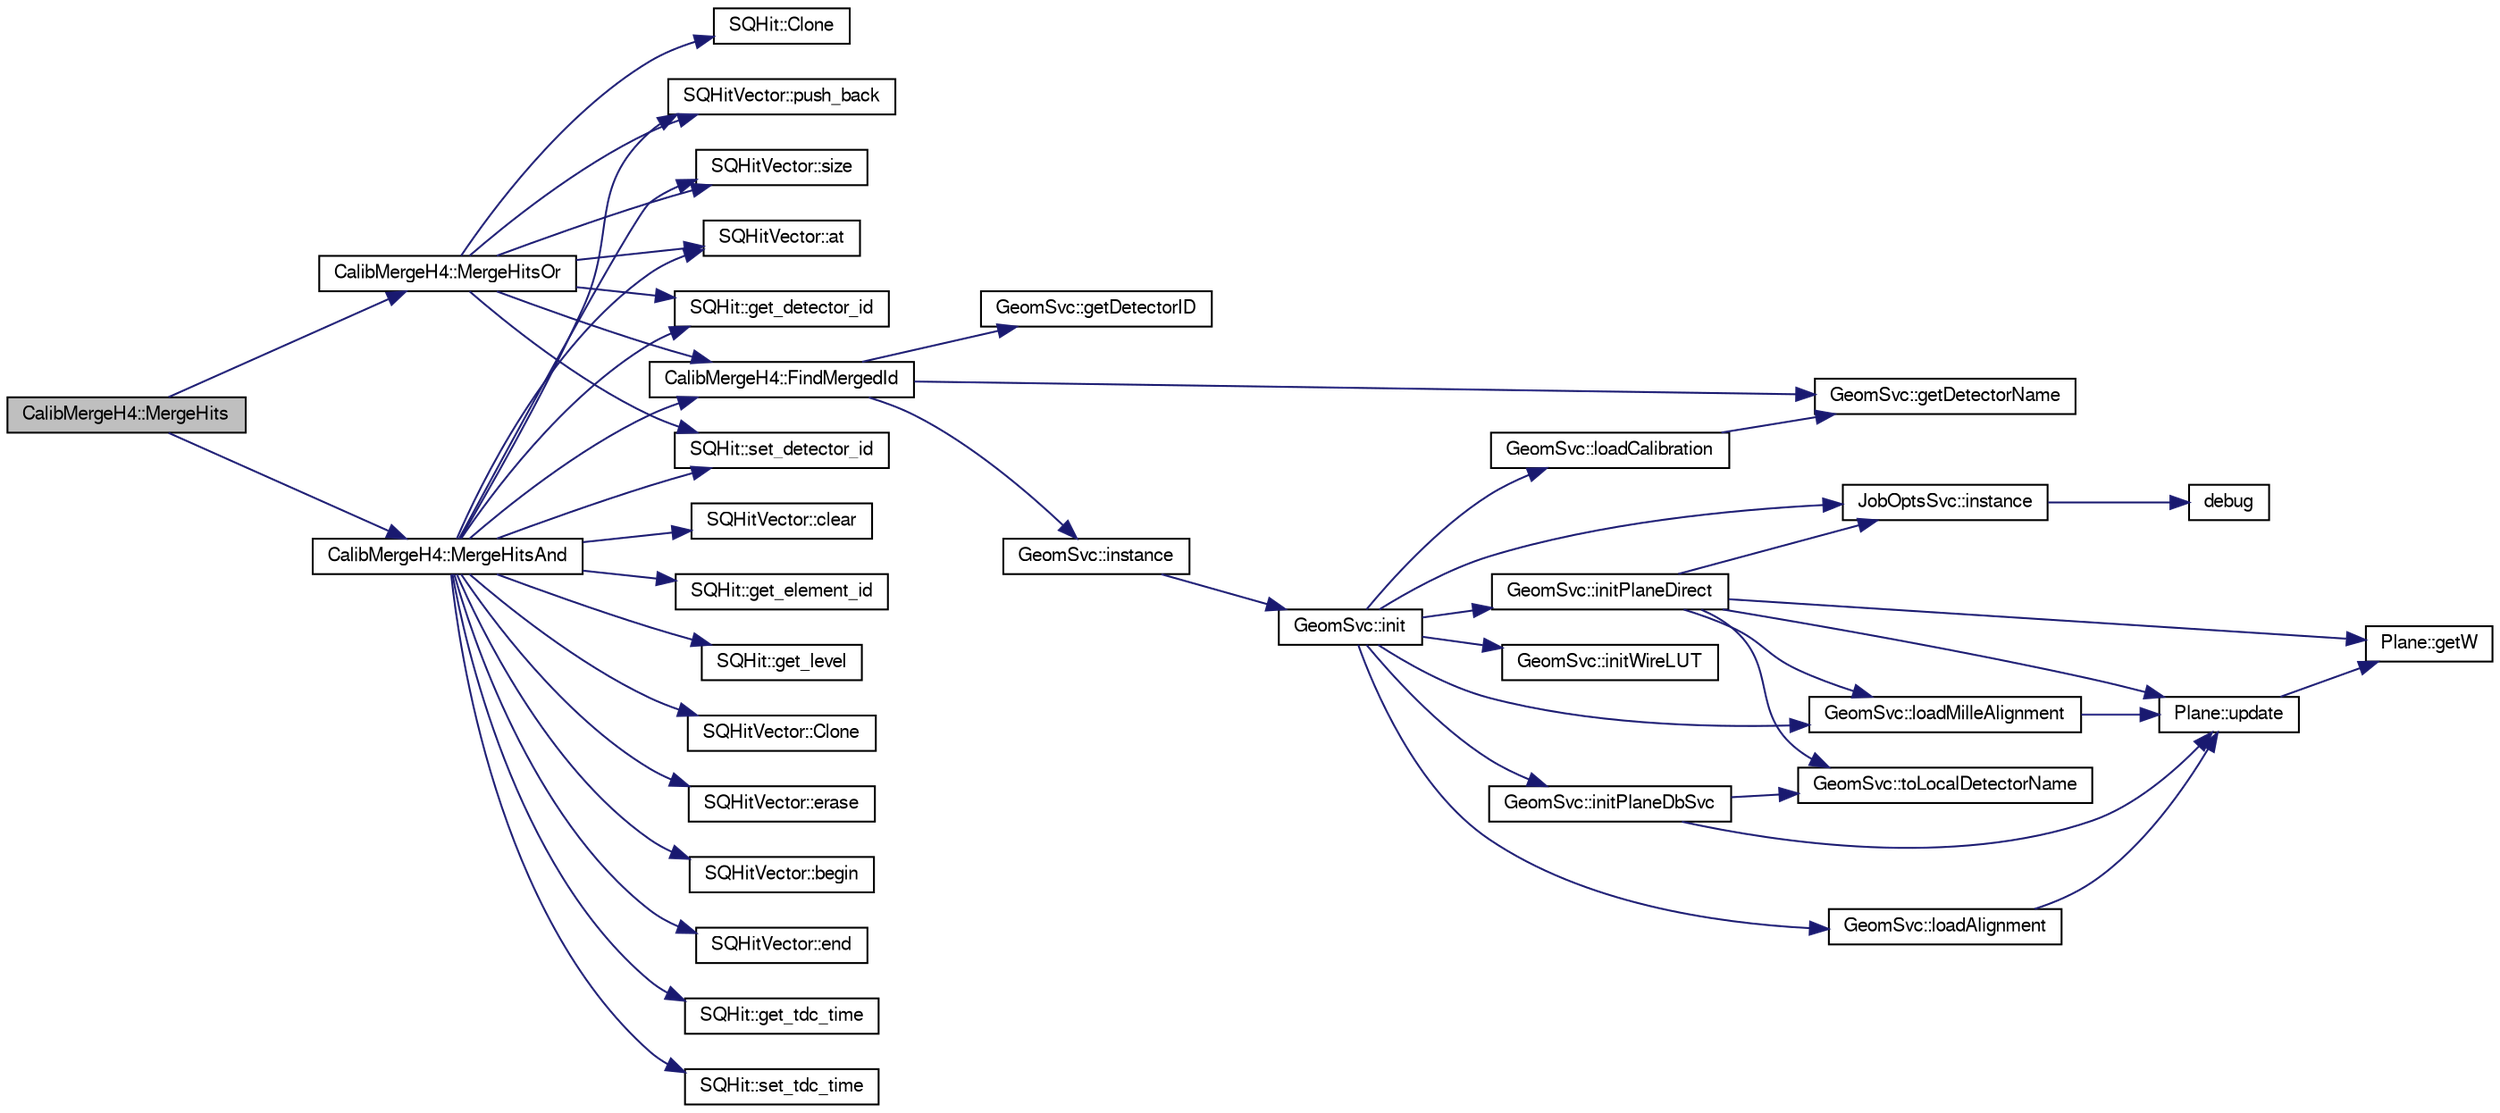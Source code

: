 digraph "CalibMergeH4::MergeHits"
{
  bgcolor="transparent";
  edge [fontname="FreeSans",fontsize="10",labelfontname="FreeSans",labelfontsize="10"];
  node [fontname="FreeSans",fontsize="10",shape=record];
  rankdir="LR";
  Node1 [label="CalibMergeH4::MergeHits",height=0.2,width=0.4,color="black", fillcolor="grey75", style="filled" fontcolor="black"];
  Node1 -> Node2 [color="midnightblue",fontsize="10",style="solid",fontname="FreeSans"];
  Node2 [label="CalibMergeH4::MergeHitsAnd",height=0.2,width=0.4,color="black",URL="$df/d49/classCalibMergeH4.html#a04cb3900f6782caa8dcb187a50b06ec0"];
  Node2 -> Node3 [color="midnightblue",fontsize="10",style="solid",fontname="FreeSans"];
  Node3 [label="SQHitVector::size",height=0.2,width=0.4,color="black",URL="$d9/dbc/classSQHitVector.html#a7c3abb0e9b5625a54b979de9427a377f"];
  Node2 -> Node4 [color="midnightblue",fontsize="10",style="solid",fontname="FreeSans"];
  Node4 [label="SQHitVector::at",height=0.2,width=0.4,color="black",URL="$d9/dbc/classSQHitVector.html#a77ceaf92de0b9ab85eafad0770d0db4b"];
  Node2 -> Node5 [color="midnightblue",fontsize="10",style="solid",fontname="FreeSans"];
  Node5 [label="SQHit::get_detector_id",height=0.2,width=0.4,color="black",URL="$de/d79/classSQHit.html#acae7667f8a85fd1de5ae611b8c51fb33"];
  Node2 -> Node6 [color="midnightblue",fontsize="10",style="solid",fontname="FreeSans"];
  Node6 [label="CalibMergeH4::FindMergedId",height=0.2,width=0.4,color="black",URL="$df/d49/classCalibMergeH4.html#a651755d39b1030cacdbf52a52ef67c63"];
  Node6 -> Node7 [color="midnightblue",fontsize="10",style="solid",fontname="FreeSans"];
  Node7 [label="GeomSvc::getDetectorID",height=0.2,width=0.4,color="black",URL="$d0/da0/classGeomSvc.html#a3e4f40789e9b2a98477ab8e8191d5ff2",tooltip="Get the plane position. "];
  Node6 -> Node8 [color="midnightblue",fontsize="10",style="solid",fontname="FreeSans"];
  Node8 [label="GeomSvc::getDetectorName",height=0.2,width=0.4,color="black",URL="$d0/da0/classGeomSvc.html#a64fde7dce7f3df7cf534796d7da4ecdb"];
  Node6 -> Node9 [color="midnightblue",fontsize="10",style="solid",fontname="FreeSans"];
  Node9 [label="GeomSvc::instance",height=0.2,width=0.4,color="black",URL="$d0/da0/classGeomSvc.html#a2b7ecf5467120206b9479654c48ad7c4",tooltip="singlton instance "];
  Node9 -> Node10 [color="midnightblue",fontsize="10",style="solid",fontname="FreeSans"];
  Node10 [label="GeomSvc::init",height=0.2,width=0.4,color="black",URL="$d0/da0/classGeomSvc.html#a96ec4efc82cbaed0b5623e4dd69385b6",tooltip="Initialization, either from MySQL or from ascii file. "];
  Node10 -> Node11 [color="midnightblue",fontsize="10",style="solid",fontname="FreeSans"];
  Node11 [label="GeomSvc::initPlaneDbSvc",height=0.2,width=0.4,color="black",URL="$d0/da0/classGeomSvc.html#adbe1473f9b3a8ff942da8d7d8ee28322"];
  Node11 -> Node12 [color="midnightblue",fontsize="10",style="solid",fontname="FreeSans"];
  Node12 [label="GeomSvc::toLocalDetectorName",height=0.2,width=0.4,color="black",URL="$d0/da0/classGeomSvc.html#a315e886f05db8254ed7d320706e268e6",tooltip="Convert the official detectorName to local detectorName. "];
  Node11 -> Node13 [color="midnightblue",fontsize="10",style="solid",fontname="FreeSans"];
  Node13 [label="Plane::update",height=0.2,width=0.4,color="black",URL="$dc/d90/classPlane.html#a7fbb07f76503fe057772e01f542afc32"];
  Node13 -> Node14 [color="midnightblue",fontsize="10",style="solid",fontname="FreeSans"];
  Node14 [label="Plane::getW",height=0.2,width=0.4,color="black",URL="$dc/d90/classPlane.html#a48ab3a309bee8c386464b36a7593df16"];
  Node10 -> Node15 [color="midnightblue",fontsize="10",style="solid",fontname="FreeSans"];
  Node15 [label="GeomSvc::initPlaneDirect",height=0.2,width=0.4,color="black",URL="$d0/da0/classGeomSvc.html#a0d550b9f787318d57cdae9db2d04d6fb"];
  Node15 -> Node16 [color="midnightblue",fontsize="10",style="solid",fontname="FreeSans"];
  Node16 [label="JobOptsSvc::instance",height=0.2,width=0.4,color="black",URL="$d8/d62/classJobOptsSvc.html#aeb0d694dc08274aa90b0d6b1ee8384cb",tooltip="singlton instance "];
  Node16 -> Node17 [color="midnightblue",fontsize="10",style="solid",fontname="FreeSans"];
  Node17 [label="debug",height=0.2,width=0.4,color="black",URL="$dd/d23/JobOptsSvc_8cxx.html#a71e70a8ecc08c35494b083076d2ace7b"];
  Node15 -> Node12 [color="midnightblue",fontsize="10",style="solid",fontname="FreeSans"];
  Node15 -> Node13 [color="midnightblue",fontsize="10",style="solid",fontname="FreeSans"];
  Node15 -> Node18 [color="midnightblue",fontsize="10",style="solid",fontname="FreeSans"];
  Node18 [label="GeomSvc::loadMilleAlignment",height=0.2,width=0.4,color="black",URL="$d0/da0/classGeomSvc.html#a418543d7b33fc95092b2cd4a7496f1b8"];
  Node18 -> Node13 [color="midnightblue",fontsize="10",style="solid",fontname="FreeSans"];
  Node15 -> Node14 [color="midnightblue",fontsize="10",style="solid",fontname="FreeSans"];
  Node10 -> Node16 [color="midnightblue",fontsize="10",style="solid",fontname="FreeSans"];
  Node10 -> Node19 [color="midnightblue",fontsize="10",style="solid",fontname="FreeSans"];
  Node19 [label="GeomSvc::loadAlignment",height=0.2,width=0.4,color="black",URL="$d0/da0/classGeomSvc.html#ab6c810e39b86ce66a4be6a596b4d54b8"];
  Node19 -> Node13 [color="midnightblue",fontsize="10",style="solid",fontname="FreeSans"];
  Node10 -> Node18 [color="midnightblue",fontsize="10",style="solid",fontname="FreeSans"];
  Node10 -> Node20 [color="midnightblue",fontsize="10",style="solid",fontname="FreeSans"];
  Node20 [label="GeomSvc::loadCalibration",height=0.2,width=0.4,color="black",URL="$d0/da0/classGeomSvc.html#abc60088ed5985a796f5df18ae4299661"];
  Node20 -> Node8 [color="midnightblue",fontsize="10",style="solid",fontname="FreeSans"];
  Node10 -> Node21 [color="midnightblue",fontsize="10",style="solid",fontname="FreeSans"];
  Node21 [label="GeomSvc::initWireLUT",height=0.2,width=0.4,color="black",URL="$d0/da0/classGeomSvc.html#a0c78d3ac904cfbb367e96c73f176630d"];
  Node2 -> Node22 [color="midnightblue",fontsize="10",style="solid",fontname="FreeSans"];
  Node22 [label="SQHit::get_element_id",height=0.2,width=0.4,color="black",URL="$de/d79/classSQHit.html#a4ce14b27ab63d03e5f3aab541b2efe26"];
  Node2 -> Node23 [color="midnightblue",fontsize="10",style="solid",fontname="FreeSans"];
  Node23 [label="SQHit::get_level",height=0.2,width=0.4,color="black",URL="$de/d79/classSQHit.html#a13aacfea8dac7c8772a17601e758081e"];
  Node2 -> Node24 [color="midnightblue",fontsize="10",style="solid",fontname="FreeSans"];
  Node24 [label="SQHitVector::Clone",height=0.2,width=0.4,color="black",URL="$d9/dbc/classSQHitVector.html#a80bec3a0e39b5618485e7bbee65a2e17"];
  Node2 -> Node25 [color="midnightblue",fontsize="10",style="solid",fontname="FreeSans"];
  Node25 [label="SQHitVector::erase",height=0.2,width=0.4,color="black",URL="$d9/dbc/classSQHitVector.html#a52842b5cab692cf37da5eef1e22a8d65"];
  Node2 -> Node26 [color="midnightblue",fontsize="10",style="solid",fontname="FreeSans"];
  Node26 [label="SQHitVector::begin",height=0.2,width=0.4,color="black",URL="$d9/dbc/classSQHitVector.html#a194d01789d543dd623068b46c450e434"];
  Node2 -> Node27 [color="midnightblue",fontsize="10",style="solid",fontname="FreeSans"];
  Node27 [label="SQHitVector::end",height=0.2,width=0.4,color="black",URL="$d9/dbc/classSQHitVector.html#afc94725c2663f4280cabaa5754a57f17"];
  Node2 -> Node28 [color="midnightblue",fontsize="10",style="solid",fontname="FreeSans"];
  Node28 [label="SQHit::get_tdc_time",height=0.2,width=0.4,color="black",URL="$de/d79/classSQHit.html#aeba3ae619e5aaf5da416508413dd5e47"];
  Node2 -> Node29 [color="midnightblue",fontsize="10",style="solid",fontname="FreeSans"];
  Node29 [label="SQHit::set_tdc_time",height=0.2,width=0.4,color="black",URL="$de/d79/classSQHit.html#a9b0e74b024716ff77dcec3f480f2434b"];
  Node2 -> Node30 [color="midnightblue",fontsize="10",style="solid",fontname="FreeSans"];
  Node30 [label="SQHit::set_detector_id",height=0.2,width=0.4,color="black",URL="$de/d79/classSQHit.html#a9497f045fe7b60f98f6d62c75aa58c36"];
  Node2 -> Node31 [color="midnightblue",fontsize="10",style="solid",fontname="FreeSans"];
  Node31 [label="SQHitVector::push_back",height=0.2,width=0.4,color="black",URL="$d9/dbc/classSQHitVector.html#aeefecc59b07f9082de2629256f5d4675"];
  Node2 -> Node32 [color="midnightblue",fontsize="10",style="solid",fontname="FreeSans"];
  Node32 [label="SQHitVector::clear",height=0.2,width=0.4,color="black",URL="$d9/dbc/classSQHitVector.html#a19f0a08d5d20b975a5411f6c477280ec"];
  Node1 -> Node33 [color="midnightblue",fontsize="10",style="solid",fontname="FreeSans"];
  Node33 [label="CalibMergeH4::MergeHitsOr",height=0.2,width=0.4,color="black",URL="$df/d49/classCalibMergeH4.html#a15ba392457b428ba62c20e0b0cb39d7a"];
  Node33 -> Node3 [color="midnightblue",fontsize="10",style="solid",fontname="FreeSans"];
  Node33 -> Node4 [color="midnightblue",fontsize="10",style="solid",fontname="FreeSans"];
  Node33 -> Node6 [color="midnightblue",fontsize="10",style="solid",fontname="FreeSans"];
  Node33 -> Node5 [color="midnightblue",fontsize="10",style="solid",fontname="FreeSans"];
  Node33 -> Node30 [color="midnightblue",fontsize="10",style="solid",fontname="FreeSans"];
  Node33 -> Node34 [color="midnightblue",fontsize="10",style="solid",fontname="FreeSans"];
  Node34 [label="SQHit::Clone",height=0.2,width=0.4,color="black",URL="$de/d79/classSQHit.html#ab75c6c19b8933ec4a092cd4774aaa873"];
  Node33 -> Node31 [color="midnightblue",fontsize="10",style="solid",fontname="FreeSans"];
}
